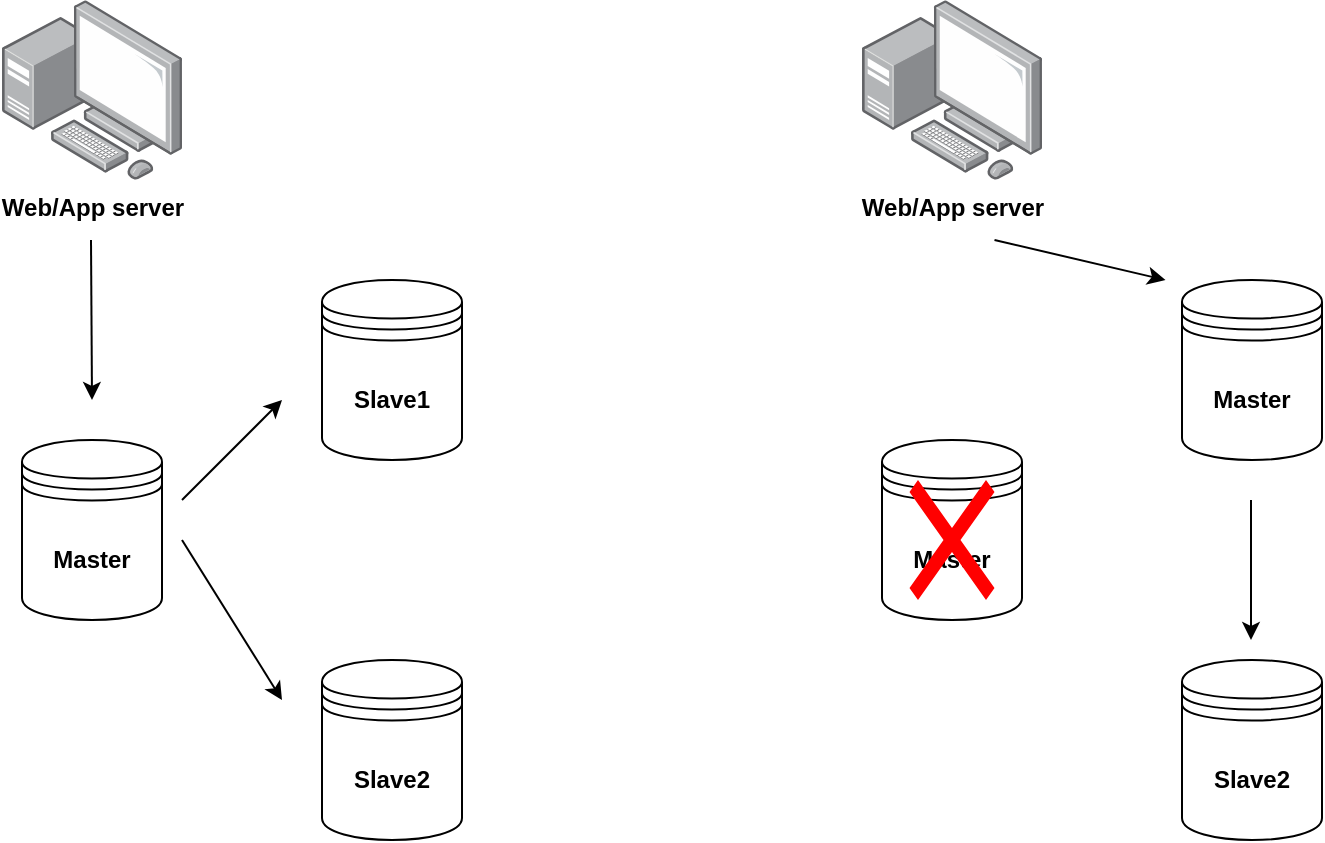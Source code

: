 <mxfile version="21.7.5" type="github">
  <diagram name="Page-1" id="CKpC-UL6GchJBgNZHu84">
    <mxGraphModel dx="1602" dy="775" grid="1" gridSize="10" guides="1" tooltips="1" connect="1" arrows="1" fold="1" page="1" pageScale="1" pageWidth="850" pageHeight="1100" math="0" shadow="0">
      <root>
        <mxCell id="0" />
        <mxCell id="1" parent="0" />
        <mxCell id="CLn21Tj2TMBCjzgVihKm-1" value="&lt;b&gt;Web/App server&lt;/b&gt;" style="image;points=[];aspect=fixed;html=1;align=center;shadow=0;dashed=0;image=img/lib/allied_telesis/computer_and_terminals/Personal_Computer_with_Server.svg;" vertex="1" parent="1">
          <mxGeometry x="40" y="100" width="90" height="90" as="geometry" />
        </mxCell>
        <mxCell id="CLn21Tj2TMBCjzgVihKm-2" value="&lt;b&gt;Master&lt;/b&gt;" style="shape=datastore;whiteSpace=wrap;html=1;" vertex="1" parent="1">
          <mxGeometry x="50" y="320" width="70" height="90" as="geometry" />
        </mxCell>
        <mxCell id="CLn21Tj2TMBCjzgVihKm-3" value="&lt;b&gt;Slave2&lt;/b&gt;" style="shape=datastore;whiteSpace=wrap;html=1;" vertex="1" parent="1">
          <mxGeometry x="200" y="430" width="70" height="90" as="geometry" />
        </mxCell>
        <mxCell id="CLn21Tj2TMBCjzgVihKm-4" value="&lt;b&gt;Slave1&lt;/b&gt;" style="shape=datastore;whiteSpace=wrap;html=1;" vertex="1" parent="1">
          <mxGeometry x="200" y="240" width="70" height="90" as="geometry" />
        </mxCell>
        <mxCell id="CLn21Tj2TMBCjzgVihKm-6" value="" style="endArrow=classic;html=1;rounded=0;" edge="1" parent="1">
          <mxGeometry width="50" height="50" relative="1" as="geometry">
            <mxPoint x="84.5" y="220" as="sourcePoint" />
            <mxPoint x="85" y="300" as="targetPoint" />
          </mxGeometry>
        </mxCell>
        <mxCell id="CLn21Tj2TMBCjzgVihKm-7" value="" style="endArrow=classic;html=1;rounded=0;" edge="1" parent="1">
          <mxGeometry width="50" height="50" relative="1" as="geometry">
            <mxPoint x="130" y="350" as="sourcePoint" />
            <mxPoint x="180" y="300" as="targetPoint" />
          </mxGeometry>
        </mxCell>
        <mxCell id="CLn21Tj2TMBCjzgVihKm-8" value="" style="endArrow=classic;html=1;rounded=0;" edge="1" parent="1">
          <mxGeometry width="50" height="50" relative="1" as="geometry">
            <mxPoint x="130" y="370" as="sourcePoint" />
            <mxPoint x="180" y="450" as="targetPoint" />
          </mxGeometry>
        </mxCell>
        <mxCell id="CLn21Tj2TMBCjzgVihKm-9" value="&lt;b&gt;Web/App server&lt;/b&gt;" style="image;points=[];aspect=fixed;html=1;align=center;shadow=0;dashed=0;image=img/lib/allied_telesis/computer_and_terminals/Personal_Computer_with_Server.svg;" vertex="1" parent="1">
          <mxGeometry x="470" y="100" width="90" height="90" as="geometry" />
        </mxCell>
        <mxCell id="CLn21Tj2TMBCjzgVihKm-10" value="&lt;b&gt;Master&lt;/b&gt;" style="shape=datastore;whiteSpace=wrap;html=1;" vertex="1" parent="1">
          <mxGeometry x="480" y="320" width="70" height="90" as="geometry" />
        </mxCell>
        <mxCell id="CLn21Tj2TMBCjzgVihKm-11" value="&lt;b&gt;Slave2&lt;/b&gt;" style="shape=datastore;whiteSpace=wrap;html=1;" vertex="1" parent="1">
          <mxGeometry x="630" y="430" width="70" height="90" as="geometry" />
        </mxCell>
        <mxCell id="CLn21Tj2TMBCjzgVihKm-12" value="&lt;b&gt;Master&lt;/b&gt;" style="shape=datastore;whiteSpace=wrap;html=1;" vertex="1" parent="1">
          <mxGeometry x="630" y="240" width="70" height="90" as="geometry" />
        </mxCell>
        <mxCell id="CLn21Tj2TMBCjzgVihKm-13" value="" style="endArrow=classic;html=1;rounded=0;" edge="1" parent="1">
          <mxGeometry width="50" height="50" relative="1" as="geometry">
            <mxPoint x="536.25" y="220" as="sourcePoint" />
            <mxPoint x="621.75" y="240" as="targetPoint" />
          </mxGeometry>
        </mxCell>
        <mxCell id="CLn21Tj2TMBCjzgVihKm-15" value="" style="endArrow=classic;html=1;rounded=0;" edge="1" parent="1">
          <mxGeometry width="50" height="50" relative="1" as="geometry">
            <mxPoint x="664.5" y="350" as="sourcePoint" />
            <mxPoint x="664.5" y="420" as="targetPoint" />
          </mxGeometry>
        </mxCell>
        <mxCell id="CLn21Tj2TMBCjzgVihKm-16" value="" style="shape=mxgraph.mockup.markup.redX;fillColor=#ff0000;html=1;shadow=0;whiteSpace=wrap;strokeColor=none;" vertex="1" parent="1">
          <mxGeometry x="493.75" y="340" width="42.5" height="60" as="geometry" />
        </mxCell>
      </root>
    </mxGraphModel>
  </diagram>
</mxfile>
